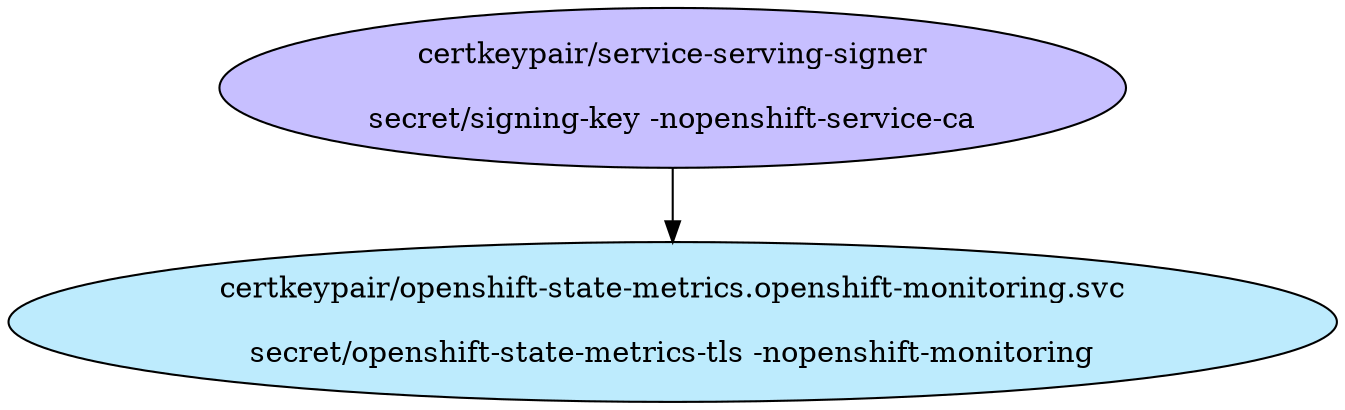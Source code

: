 digraph "Local Certificate" {
  // Node definitions.
  1 [
    label="certkeypair/service-serving-signer\n\nsecret/signing-key -nopenshift-service-ca\n"
    style=filled
    fillcolor="#c7bfff"
  ];
  19 [
    label="certkeypair/openshift-state-metrics.openshift-monitoring.svc\n\nsecret/openshift-state-metrics-tls -nopenshift-monitoring\n"
    style=filled
    fillcolor="#bdebfd"
  ];

  // Edge definitions.
  1 -> 19;
}